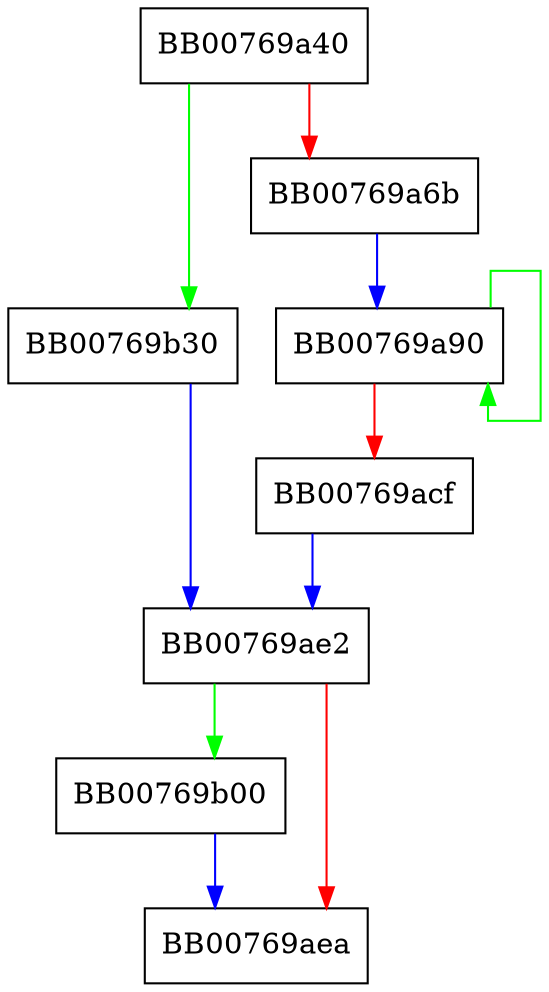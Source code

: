 digraph bf_cbc_cipher {
  node [shape="box"];
  graph [splines=ortho];
  BB00769a40 -> BB00769b30 [color="green"];
  BB00769a40 -> BB00769a6b [color="red"];
  BB00769a6b -> BB00769a90 [color="blue"];
  BB00769a90 -> BB00769a90 [color="green"];
  BB00769a90 -> BB00769acf [color="red"];
  BB00769acf -> BB00769ae2 [color="blue"];
  BB00769ae2 -> BB00769b00 [color="green"];
  BB00769ae2 -> BB00769aea [color="red"];
  BB00769b00 -> BB00769aea [color="blue"];
  BB00769b30 -> BB00769ae2 [color="blue"];
}